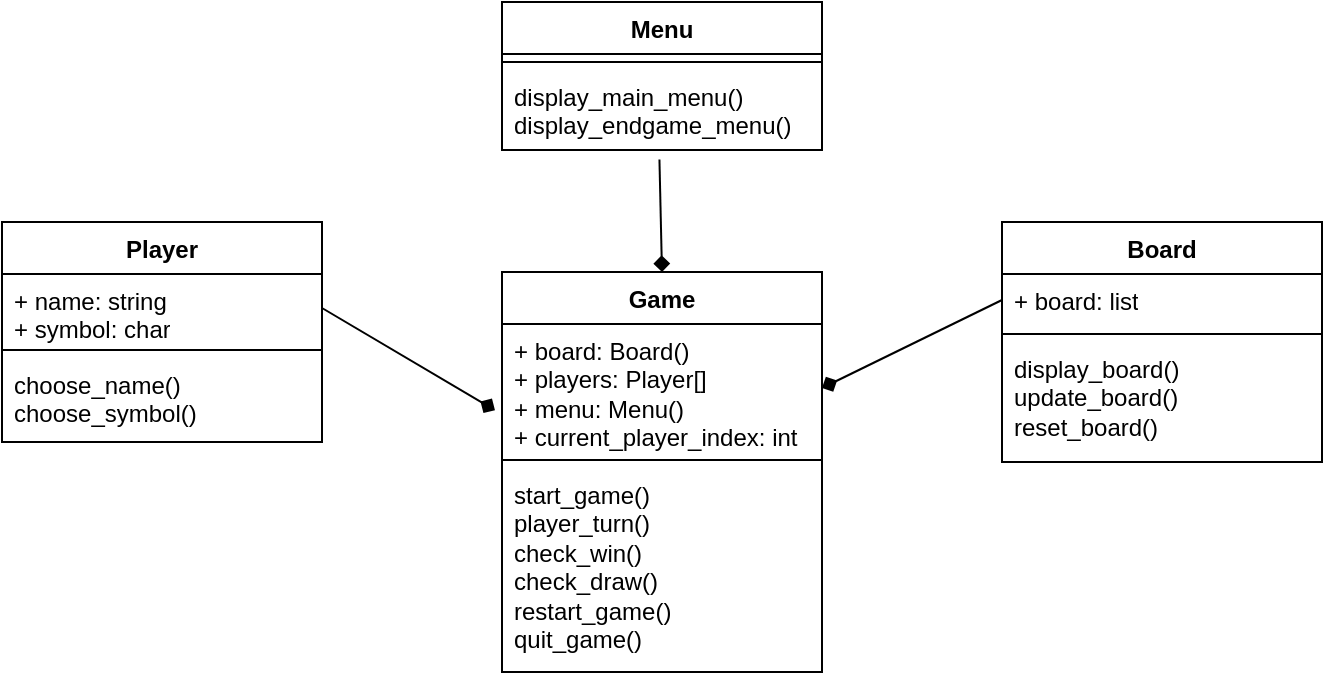 <mxfile version="25.0.3">
  <diagram name="Page-1" id="TXlBlRyBEa2AziORzzf5">
    <mxGraphModel dx="619" dy="333" grid="1" gridSize="10" guides="1" tooltips="1" connect="1" arrows="1" fold="1" page="1" pageScale="1" pageWidth="850" pageHeight="1100" math="0" shadow="0">
      <root>
        <mxCell id="0" />
        <mxCell id="1" parent="0" />
        <mxCell id="gPPbPWH9hXyjVFN9FZPC-1" value="Player" style="swimlane;fontStyle=1;align=center;verticalAlign=top;childLayout=stackLayout;horizontal=1;startSize=26;horizontalStack=0;resizeParent=1;resizeParentMax=0;resizeLast=0;collapsible=1;marginBottom=0;whiteSpace=wrap;html=1;" vertex="1" parent="1">
          <mxGeometry x="40" y="130" width="160" height="110" as="geometry" />
        </mxCell>
        <mxCell id="gPPbPWH9hXyjVFN9FZPC-2" value="+ name: string&lt;div&gt;+ symbol: char&lt;/div&gt;" style="text;strokeColor=none;fillColor=none;align=left;verticalAlign=top;spacingLeft=4;spacingRight=4;overflow=hidden;rotatable=0;points=[[0,0.5],[1,0.5]];portConstraint=eastwest;whiteSpace=wrap;html=1;" vertex="1" parent="gPPbPWH9hXyjVFN9FZPC-1">
          <mxGeometry y="26" width="160" height="34" as="geometry" />
        </mxCell>
        <mxCell id="gPPbPWH9hXyjVFN9FZPC-3" value="" style="line;strokeWidth=1;fillColor=none;align=left;verticalAlign=middle;spacingTop=-1;spacingLeft=3;spacingRight=3;rotatable=0;labelPosition=right;points=[];portConstraint=eastwest;strokeColor=inherit;" vertex="1" parent="gPPbPWH9hXyjVFN9FZPC-1">
          <mxGeometry y="60" width="160" height="8" as="geometry" />
        </mxCell>
        <mxCell id="gPPbPWH9hXyjVFN9FZPC-4" value="choose_name()&lt;div&gt;choose_symbol()&lt;/div&gt;" style="text;strokeColor=none;fillColor=none;align=left;verticalAlign=top;spacingLeft=4;spacingRight=4;overflow=hidden;rotatable=0;points=[[0,0.5],[1,0.5]];portConstraint=eastwest;whiteSpace=wrap;html=1;" vertex="1" parent="gPPbPWH9hXyjVFN9FZPC-1">
          <mxGeometry y="68" width="160" height="42" as="geometry" />
        </mxCell>
        <mxCell id="gPPbPWH9hXyjVFN9FZPC-9" value="Board" style="swimlane;fontStyle=1;align=center;verticalAlign=top;childLayout=stackLayout;horizontal=1;startSize=26;horizontalStack=0;resizeParent=1;resizeParentMax=0;resizeLast=0;collapsible=1;marginBottom=0;whiteSpace=wrap;html=1;" vertex="1" parent="1">
          <mxGeometry x="540" y="130" width="160" height="120" as="geometry" />
        </mxCell>
        <mxCell id="gPPbPWH9hXyjVFN9FZPC-10" value="+ board: list" style="text;strokeColor=none;fillColor=none;align=left;verticalAlign=top;spacingLeft=4;spacingRight=4;overflow=hidden;rotatable=0;points=[[0,0.5],[1,0.5]];portConstraint=eastwest;whiteSpace=wrap;html=1;" vertex="1" parent="gPPbPWH9hXyjVFN9FZPC-9">
          <mxGeometry y="26" width="160" height="26" as="geometry" />
        </mxCell>
        <mxCell id="gPPbPWH9hXyjVFN9FZPC-11" value="" style="line;strokeWidth=1;fillColor=none;align=left;verticalAlign=middle;spacingTop=-1;spacingLeft=3;spacingRight=3;rotatable=0;labelPosition=right;points=[];portConstraint=eastwest;strokeColor=inherit;" vertex="1" parent="gPPbPWH9hXyjVFN9FZPC-9">
          <mxGeometry y="52" width="160" height="8" as="geometry" />
        </mxCell>
        <mxCell id="gPPbPWH9hXyjVFN9FZPC-12" value="display_board()&lt;div&gt;update_board()&lt;/div&gt;&lt;div&gt;reset_board()&lt;/div&gt;" style="text;strokeColor=none;fillColor=none;align=left;verticalAlign=top;spacingLeft=4;spacingRight=4;overflow=hidden;rotatable=0;points=[[0,0.5],[1,0.5]];portConstraint=eastwest;whiteSpace=wrap;html=1;" vertex="1" parent="gPPbPWH9hXyjVFN9FZPC-9">
          <mxGeometry y="60" width="160" height="60" as="geometry" />
        </mxCell>
        <mxCell id="gPPbPWH9hXyjVFN9FZPC-15" value="Menu" style="swimlane;fontStyle=1;align=center;verticalAlign=top;childLayout=stackLayout;horizontal=1;startSize=26;horizontalStack=0;resizeParent=1;resizeParentMax=0;resizeLast=0;collapsible=1;marginBottom=0;whiteSpace=wrap;html=1;" vertex="1" parent="1">
          <mxGeometry x="290" y="20" width="160" height="74" as="geometry" />
        </mxCell>
        <mxCell id="gPPbPWH9hXyjVFN9FZPC-17" value="" style="line;strokeWidth=1;fillColor=none;align=left;verticalAlign=middle;spacingTop=-1;spacingLeft=3;spacingRight=3;rotatable=0;labelPosition=right;points=[];portConstraint=eastwest;strokeColor=inherit;" vertex="1" parent="gPPbPWH9hXyjVFN9FZPC-15">
          <mxGeometry y="26" width="160" height="8" as="geometry" />
        </mxCell>
        <mxCell id="gPPbPWH9hXyjVFN9FZPC-18" value="display_main_menu()&lt;div&gt;display_endgame_menu()&lt;/div&gt;" style="text;strokeColor=none;fillColor=none;align=left;verticalAlign=top;spacingLeft=4;spacingRight=4;overflow=hidden;rotatable=0;points=[[0,0.5],[1,0.5]];portConstraint=eastwest;whiteSpace=wrap;html=1;" vertex="1" parent="gPPbPWH9hXyjVFN9FZPC-15">
          <mxGeometry y="34" width="160" height="40" as="geometry" />
        </mxCell>
        <mxCell id="gPPbPWH9hXyjVFN9FZPC-23" value="Game" style="swimlane;fontStyle=1;align=center;verticalAlign=top;childLayout=stackLayout;horizontal=1;startSize=26;horizontalStack=0;resizeParent=1;resizeParentMax=0;resizeLast=0;collapsible=1;marginBottom=0;whiteSpace=wrap;html=1;" vertex="1" parent="1">
          <mxGeometry x="290" y="155" width="160" height="200" as="geometry" />
        </mxCell>
        <mxCell id="gPPbPWH9hXyjVFN9FZPC-24" value="+ board: Board()&lt;div&gt;+ players: Player[]&lt;/div&gt;&lt;div&gt;+ menu: Menu()&lt;/div&gt;&lt;div&gt;+ current_player_index: int&lt;/div&gt;" style="text;strokeColor=none;fillColor=none;align=left;verticalAlign=top;spacingLeft=4;spacingRight=4;overflow=hidden;rotatable=0;points=[[0,0.5],[1,0.5]];portConstraint=eastwest;whiteSpace=wrap;html=1;" vertex="1" parent="gPPbPWH9hXyjVFN9FZPC-23">
          <mxGeometry y="26" width="160" height="64" as="geometry" />
        </mxCell>
        <mxCell id="gPPbPWH9hXyjVFN9FZPC-25" value="" style="line;strokeWidth=1;fillColor=none;align=left;verticalAlign=middle;spacingTop=-1;spacingLeft=3;spacingRight=3;rotatable=0;labelPosition=right;points=[];portConstraint=eastwest;strokeColor=inherit;" vertex="1" parent="gPPbPWH9hXyjVFN9FZPC-23">
          <mxGeometry y="90" width="160" height="8" as="geometry" />
        </mxCell>
        <mxCell id="gPPbPWH9hXyjVFN9FZPC-26" value="start_game()&lt;div&gt;player_turn()&lt;/div&gt;&lt;div&gt;check_win()&lt;/div&gt;&lt;div&gt;check_draw()&lt;/div&gt;&lt;div&gt;restart_game()&lt;/div&gt;&lt;div&gt;quit_game()&lt;/div&gt;" style="text;strokeColor=none;fillColor=none;align=left;verticalAlign=top;spacingLeft=4;spacingRight=4;overflow=hidden;rotatable=0;points=[[0,0.5],[1,0.5]];portConstraint=eastwest;whiteSpace=wrap;html=1;" vertex="1" parent="gPPbPWH9hXyjVFN9FZPC-23">
          <mxGeometry y="98" width="160" height="102" as="geometry" />
        </mxCell>
        <mxCell id="gPPbPWH9hXyjVFN9FZPC-30" value="" style="endArrow=diamond;html=1;rounded=0;entryX=-0.022;entryY=0.673;entryDx=0;entryDy=0;entryPerimeter=0;exitX=1;exitY=0.5;exitDx=0;exitDy=0;endFill=1;" edge="1" parent="1" source="gPPbPWH9hXyjVFN9FZPC-2" target="gPPbPWH9hXyjVFN9FZPC-24">
          <mxGeometry width="50" height="50" relative="1" as="geometry">
            <mxPoint x="190" y="300" as="sourcePoint" />
            <mxPoint x="240" y="250" as="targetPoint" />
          </mxGeometry>
        </mxCell>
        <mxCell id="gPPbPWH9hXyjVFN9FZPC-32" value="" style="endArrow=diamond;html=1;rounded=0;entryX=1;entryY=0.5;entryDx=0;entryDy=0;exitX=0;exitY=0.5;exitDx=0;exitDy=0;strokeWidth=1;endFill=1;" edge="1" parent="1" source="gPPbPWH9hXyjVFN9FZPC-10" target="gPPbPWH9hXyjVFN9FZPC-24">
          <mxGeometry width="50" height="50" relative="1" as="geometry">
            <mxPoint x="240" y="250" as="sourcePoint" />
            <mxPoint x="190" y="300" as="targetPoint" />
          </mxGeometry>
        </mxCell>
        <mxCell id="gPPbPWH9hXyjVFN9FZPC-33" value="" style="endArrow=diamond;html=1;rounded=0;entryX=0.5;entryY=0;entryDx=0;entryDy=0;exitX=0.492;exitY=1.12;exitDx=0;exitDy=0;endFill=1;exitPerimeter=0;" edge="1" parent="1" source="gPPbPWH9hXyjVFN9FZPC-18" target="gPPbPWH9hXyjVFN9FZPC-23">
          <mxGeometry width="50" height="50" relative="1" as="geometry">
            <mxPoint x="240" y="250" as="sourcePoint" />
            <mxPoint x="190" y="300" as="targetPoint" />
          </mxGeometry>
        </mxCell>
      </root>
    </mxGraphModel>
  </diagram>
</mxfile>
